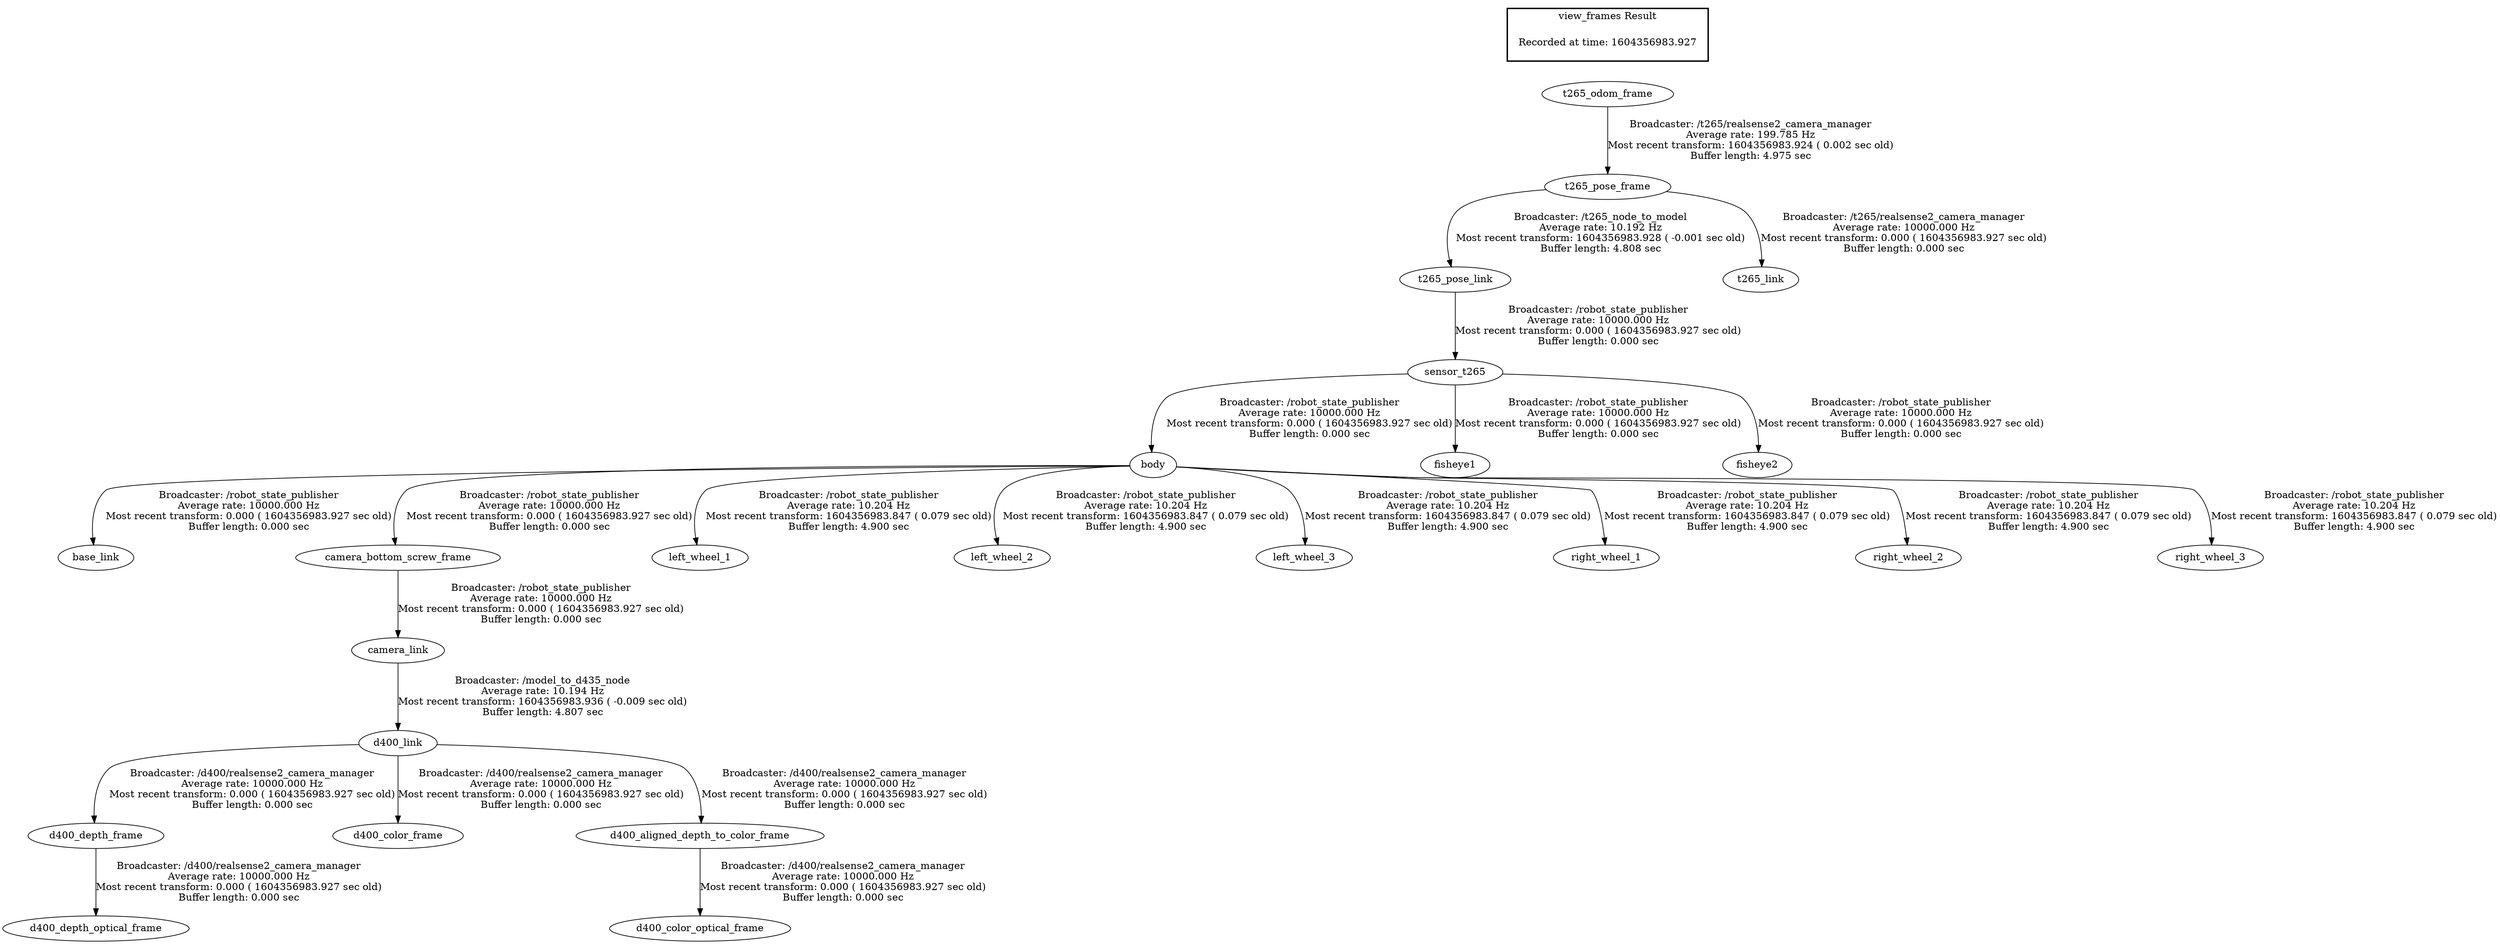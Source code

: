 digraph G {
"body" -> "base_link"[label="Broadcaster: /robot_state_publisher\nAverage rate: 10000.000 Hz\nMost recent transform: 0.000 ( 1604356983.927 sec old)\nBuffer length: 0.000 sec\n"];
"sensor_t265" -> "body"[label="Broadcaster: /robot_state_publisher\nAverage rate: 10000.000 Hz\nMost recent transform: 0.000 ( 1604356983.927 sec old)\nBuffer length: 0.000 sec\n"];
"body" -> "camera_bottom_screw_frame"[label="Broadcaster: /robot_state_publisher\nAverage rate: 10000.000 Hz\nMost recent transform: 0.000 ( 1604356983.927 sec old)\nBuffer length: 0.000 sec\n"];
"camera_bottom_screw_frame" -> "camera_link"[label="Broadcaster: /robot_state_publisher\nAverage rate: 10000.000 Hz\nMost recent transform: 0.000 ( 1604356983.927 sec old)\nBuffer length: 0.000 sec\n"];
"sensor_t265" -> "fisheye1"[label="Broadcaster: /robot_state_publisher\nAverage rate: 10000.000 Hz\nMost recent transform: 0.000 ( 1604356983.927 sec old)\nBuffer length: 0.000 sec\n"];
"t265_pose_link" -> "sensor_t265"[label="Broadcaster: /robot_state_publisher\nAverage rate: 10000.000 Hz\nMost recent transform: 0.000 ( 1604356983.927 sec old)\nBuffer length: 0.000 sec\n"];
"sensor_t265" -> "fisheye2"[label="Broadcaster: /robot_state_publisher\nAverage rate: 10000.000 Hz\nMost recent transform: 0.000 ( 1604356983.927 sec old)\nBuffer length: 0.000 sec\n"];
"t265_pose_frame" -> "t265_pose_link"[label="Broadcaster: /t265_node_to_model\nAverage rate: 10.192 Hz\nMost recent transform: 1604356983.928 ( -0.001 sec old)\nBuffer length: 4.808 sec\n"];
"d400_link" -> "d400_depth_frame"[label="Broadcaster: /d400/realsense2_camera_manager\nAverage rate: 10000.000 Hz\nMost recent transform: 0.000 ( 1604356983.927 sec old)\nBuffer length: 0.000 sec\n"];
"camera_link" -> "d400_link"[label="Broadcaster: /model_to_d435_node\nAverage rate: 10.194 Hz\nMost recent transform: 1604356983.936 ( -0.009 sec old)\nBuffer length: 4.807 sec\n"];
"d400_depth_frame" -> "d400_depth_optical_frame"[label="Broadcaster: /d400/realsense2_camera_manager\nAverage rate: 10000.000 Hz\nMost recent transform: 0.000 ( 1604356983.927 sec old)\nBuffer length: 0.000 sec\n"];
"d400_link" -> "d400_color_frame"[label="Broadcaster: /d400/realsense2_camera_manager\nAverage rate: 10000.000 Hz\nMost recent transform: 0.000 ( 1604356983.927 sec old)\nBuffer length: 0.000 sec\n"];
"d400_aligned_depth_to_color_frame" -> "d400_color_optical_frame"[label="Broadcaster: /d400/realsense2_camera_manager\nAverage rate: 10000.000 Hz\nMost recent transform: 0.000 ( 1604356983.927 sec old)\nBuffer length: 0.000 sec\n"];
"d400_link" -> "d400_aligned_depth_to_color_frame"[label="Broadcaster: /d400/realsense2_camera_manager\nAverage rate: 10000.000 Hz\nMost recent transform: 0.000 ( 1604356983.927 sec old)\nBuffer length: 0.000 sec\n"];
"t265_pose_frame" -> "t265_link"[label="Broadcaster: /t265/realsense2_camera_manager\nAverage rate: 10000.000 Hz\nMost recent transform: 0.000 ( 1604356983.927 sec old)\nBuffer length: 0.000 sec\n"];
"t265_odom_frame" -> "t265_pose_frame"[label="Broadcaster: /t265/realsense2_camera_manager\nAverage rate: 199.785 Hz\nMost recent transform: 1604356983.924 ( 0.002 sec old)\nBuffer length: 4.975 sec\n"];
"body" -> "left_wheel_1"[label="Broadcaster: /robot_state_publisher\nAverage rate: 10.204 Hz\nMost recent transform: 1604356983.847 ( 0.079 sec old)\nBuffer length: 4.900 sec\n"];
"body" -> "left_wheel_2"[label="Broadcaster: /robot_state_publisher\nAverage rate: 10.204 Hz\nMost recent transform: 1604356983.847 ( 0.079 sec old)\nBuffer length: 4.900 sec\n"];
"body" -> "left_wheel_3"[label="Broadcaster: /robot_state_publisher\nAverage rate: 10.204 Hz\nMost recent transform: 1604356983.847 ( 0.079 sec old)\nBuffer length: 4.900 sec\n"];
"body" -> "right_wheel_1"[label="Broadcaster: /robot_state_publisher\nAverage rate: 10.204 Hz\nMost recent transform: 1604356983.847 ( 0.079 sec old)\nBuffer length: 4.900 sec\n"];
"body" -> "right_wheel_2"[label="Broadcaster: /robot_state_publisher\nAverage rate: 10.204 Hz\nMost recent transform: 1604356983.847 ( 0.079 sec old)\nBuffer length: 4.900 sec\n"];
"body" -> "right_wheel_3"[label="Broadcaster: /robot_state_publisher\nAverage rate: 10.204 Hz\nMost recent transform: 1604356983.847 ( 0.079 sec old)\nBuffer length: 4.900 sec\n"];
edge [style=invis];
 subgraph cluster_legend { style=bold; color=black; label ="view_frames Result";
"Recorded at time: 1604356983.927"[ shape=plaintext ] ;
 }->"t265_odom_frame";
}
